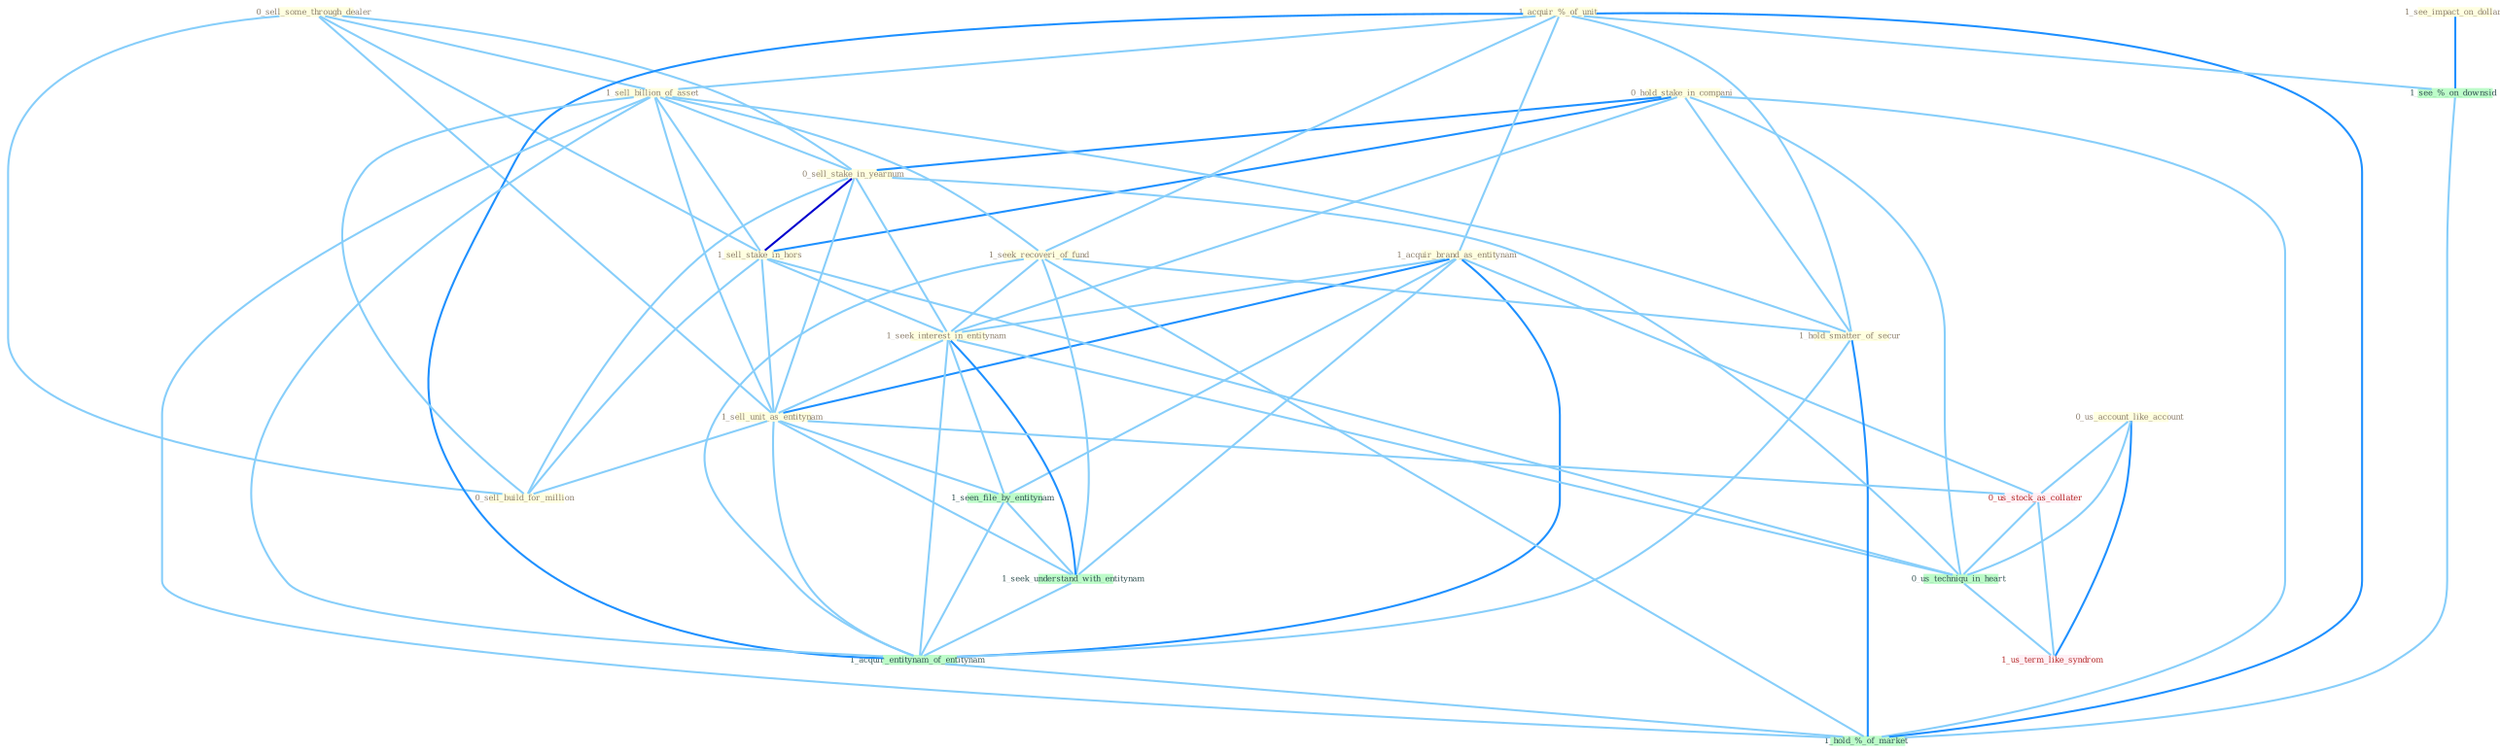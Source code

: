 Graph G{ 
    node
    [shape=polygon,style=filled,width=.5,height=.06,color="#BDFCC9",fixedsize=true,fontsize=4,
    fontcolor="#2f4f4f"];
    {node
    [color="#ffffe0", fontcolor="#8b7d6b"] "0_hold_stake_in_compani " "0_sell_some_through_dealer " "1_acquir_%_of_unit " "0_us_account_like_account " "1_sell_billion_of_asset " "1_acquir_brand_as_entitynam " "1_seek_recoveri_of_fund " "0_sell_stake_in_yearnum " "1_sell_stake_in_hors " "1_seek_interest_in_entitynam " "1_hold_smatter_of_secur " "1_sell_unit_as_entitynam " "0_sell_build_for_million " "1_see_impact_on_dollar "}
{node [color="#fff0f5", fontcolor="#b22222"] "0_us_stock_as_collater " "1_us_term_like_syndrom "}
edge [color="#B0E2FF"];

	"0_hold_stake_in_compani " -- "0_sell_stake_in_yearnum " [w="2", color="#1e90ff" , len=0.8];
	"0_hold_stake_in_compani " -- "1_sell_stake_in_hors " [w="2", color="#1e90ff" , len=0.8];
	"0_hold_stake_in_compani " -- "1_seek_interest_in_entitynam " [w="1", color="#87cefa" ];
	"0_hold_stake_in_compani " -- "1_hold_smatter_of_secur " [w="1", color="#87cefa" ];
	"0_hold_stake_in_compani " -- "0_us_techniqu_in_heart " [w="1", color="#87cefa" ];
	"0_hold_stake_in_compani " -- "1_hold_%_of_market " [w="1", color="#87cefa" ];
	"0_sell_some_through_dealer " -- "1_sell_billion_of_asset " [w="1", color="#87cefa" ];
	"0_sell_some_through_dealer " -- "0_sell_stake_in_yearnum " [w="1", color="#87cefa" ];
	"0_sell_some_through_dealer " -- "1_sell_stake_in_hors " [w="1", color="#87cefa" ];
	"0_sell_some_through_dealer " -- "1_sell_unit_as_entitynam " [w="1", color="#87cefa" ];
	"0_sell_some_through_dealer " -- "0_sell_build_for_million " [w="1", color="#87cefa" ];
	"1_acquir_%_of_unit " -- "1_sell_billion_of_asset " [w="1", color="#87cefa" ];
	"1_acquir_%_of_unit " -- "1_acquir_brand_as_entitynam " [w="1", color="#87cefa" ];
	"1_acquir_%_of_unit " -- "1_seek_recoveri_of_fund " [w="1", color="#87cefa" ];
	"1_acquir_%_of_unit " -- "1_hold_smatter_of_secur " [w="1", color="#87cefa" ];
	"1_acquir_%_of_unit " -- "1_acquir_entitynam_of_entitynam " [w="2", color="#1e90ff" , len=0.8];
	"1_acquir_%_of_unit " -- "1_see_%_on_downsid " [w="1", color="#87cefa" ];
	"1_acquir_%_of_unit " -- "1_hold_%_of_market " [w="2", color="#1e90ff" , len=0.8];
	"0_us_account_like_account " -- "0_us_stock_as_collater " [w="1", color="#87cefa" ];
	"0_us_account_like_account " -- "0_us_techniqu_in_heart " [w="1", color="#87cefa" ];
	"0_us_account_like_account " -- "1_us_term_like_syndrom " [w="2", color="#1e90ff" , len=0.8];
	"1_sell_billion_of_asset " -- "1_seek_recoveri_of_fund " [w="1", color="#87cefa" ];
	"1_sell_billion_of_asset " -- "0_sell_stake_in_yearnum " [w="1", color="#87cefa" ];
	"1_sell_billion_of_asset " -- "1_sell_stake_in_hors " [w="1", color="#87cefa" ];
	"1_sell_billion_of_asset " -- "1_hold_smatter_of_secur " [w="1", color="#87cefa" ];
	"1_sell_billion_of_asset " -- "1_sell_unit_as_entitynam " [w="1", color="#87cefa" ];
	"1_sell_billion_of_asset " -- "0_sell_build_for_million " [w="1", color="#87cefa" ];
	"1_sell_billion_of_asset " -- "1_acquir_entitynam_of_entitynam " [w="1", color="#87cefa" ];
	"1_sell_billion_of_asset " -- "1_hold_%_of_market " [w="1", color="#87cefa" ];
	"1_acquir_brand_as_entitynam " -- "1_seek_interest_in_entitynam " [w="1", color="#87cefa" ];
	"1_acquir_brand_as_entitynam " -- "1_sell_unit_as_entitynam " [w="2", color="#1e90ff" , len=0.8];
	"1_acquir_brand_as_entitynam " -- "1_seen_file_by_entitynam " [w="1", color="#87cefa" ];
	"1_acquir_brand_as_entitynam " -- "0_us_stock_as_collater " [w="1", color="#87cefa" ];
	"1_acquir_brand_as_entitynam " -- "1_seek_understand_with_entitynam " [w="1", color="#87cefa" ];
	"1_acquir_brand_as_entitynam " -- "1_acquir_entitynam_of_entitynam " [w="2", color="#1e90ff" , len=0.8];
	"1_seek_recoveri_of_fund " -- "1_seek_interest_in_entitynam " [w="1", color="#87cefa" ];
	"1_seek_recoveri_of_fund " -- "1_hold_smatter_of_secur " [w="1", color="#87cefa" ];
	"1_seek_recoveri_of_fund " -- "1_seek_understand_with_entitynam " [w="1", color="#87cefa" ];
	"1_seek_recoveri_of_fund " -- "1_acquir_entitynam_of_entitynam " [w="1", color="#87cefa" ];
	"1_seek_recoveri_of_fund " -- "1_hold_%_of_market " [w="1", color="#87cefa" ];
	"0_sell_stake_in_yearnum " -- "1_sell_stake_in_hors " [w="3", color="#0000cd" , len=0.6];
	"0_sell_stake_in_yearnum " -- "1_seek_interest_in_entitynam " [w="1", color="#87cefa" ];
	"0_sell_stake_in_yearnum " -- "1_sell_unit_as_entitynam " [w="1", color="#87cefa" ];
	"0_sell_stake_in_yearnum " -- "0_sell_build_for_million " [w="1", color="#87cefa" ];
	"0_sell_stake_in_yearnum " -- "0_us_techniqu_in_heart " [w="1", color="#87cefa" ];
	"1_sell_stake_in_hors " -- "1_seek_interest_in_entitynam " [w="1", color="#87cefa" ];
	"1_sell_stake_in_hors " -- "1_sell_unit_as_entitynam " [w="1", color="#87cefa" ];
	"1_sell_stake_in_hors " -- "0_sell_build_for_million " [w="1", color="#87cefa" ];
	"1_sell_stake_in_hors " -- "0_us_techniqu_in_heart " [w="1", color="#87cefa" ];
	"1_seek_interest_in_entitynam " -- "1_sell_unit_as_entitynam " [w="1", color="#87cefa" ];
	"1_seek_interest_in_entitynam " -- "1_seen_file_by_entitynam " [w="1", color="#87cefa" ];
	"1_seek_interest_in_entitynam " -- "1_seek_understand_with_entitynam " [w="2", color="#1e90ff" , len=0.8];
	"1_seek_interest_in_entitynam " -- "1_acquir_entitynam_of_entitynam " [w="1", color="#87cefa" ];
	"1_seek_interest_in_entitynam " -- "0_us_techniqu_in_heart " [w="1", color="#87cefa" ];
	"1_hold_smatter_of_secur " -- "1_acquir_entitynam_of_entitynam " [w="1", color="#87cefa" ];
	"1_hold_smatter_of_secur " -- "1_hold_%_of_market " [w="2", color="#1e90ff" , len=0.8];
	"1_sell_unit_as_entitynam " -- "0_sell_build_for_million " [w="1", color="#87cefa" ];
	"1_sell_unit_as_entitynam " -- "1_seen_file_by_entitynam " [w="1", color="#87cefa" ];
	"1_sell_unit_as_entitynam " -- "0_us_stock_as_collater " [w="1", color="#87cefa" ];
	"1_sell_unit_as_entitynam " -- "1_seek_understand_with_entitynam " [w="1", color="#87cefa" ];
	"1_sell_unit_as_entitynam " -- "1_acquir_entitynam_of_entitynam " [w="1", color="#87cefa" ];
	"1_see_impact_on_dollar " -- "1_see_%_on_downsid " [w="2", color="#1e90ff" , len=0.8];
	"1_seen_file_by_entitynam " -- "1_seek_understand_with_entitynam " [w="1", color="#87cefa" ];
	"1_seen_file_by_entitynam " -- "1_acquir_entitynam_of_entitynam " [w="1", color="#87cefa" ];
	"0_us_stock_as_collater " -- "0_us_techniqu_in_heart " [w="1", color="#87cefa" ];
	"0_us_stock_as_collater " -- "1_us_term_like_syndrom " [w="1", color="#87cefa" ];
	"1_seek_understand_with_entitynam " -- "1_acquir_entitynam_of_entitynam " [w="1", color="#87cefa" ];
	"1_acquir_entitynam_of_entitynam " -- "1_hold_%_of_market " [w="1", color="#87cefa" ];
	"0_us_techniqu_in_heart " -- "1_us_term_like_syndrom " [w="1", color="#87cefa" ];
	"1_see_%_on_downsid " -- "1_hold_%_of_market " [w="1", color="#87cefa" ];
}